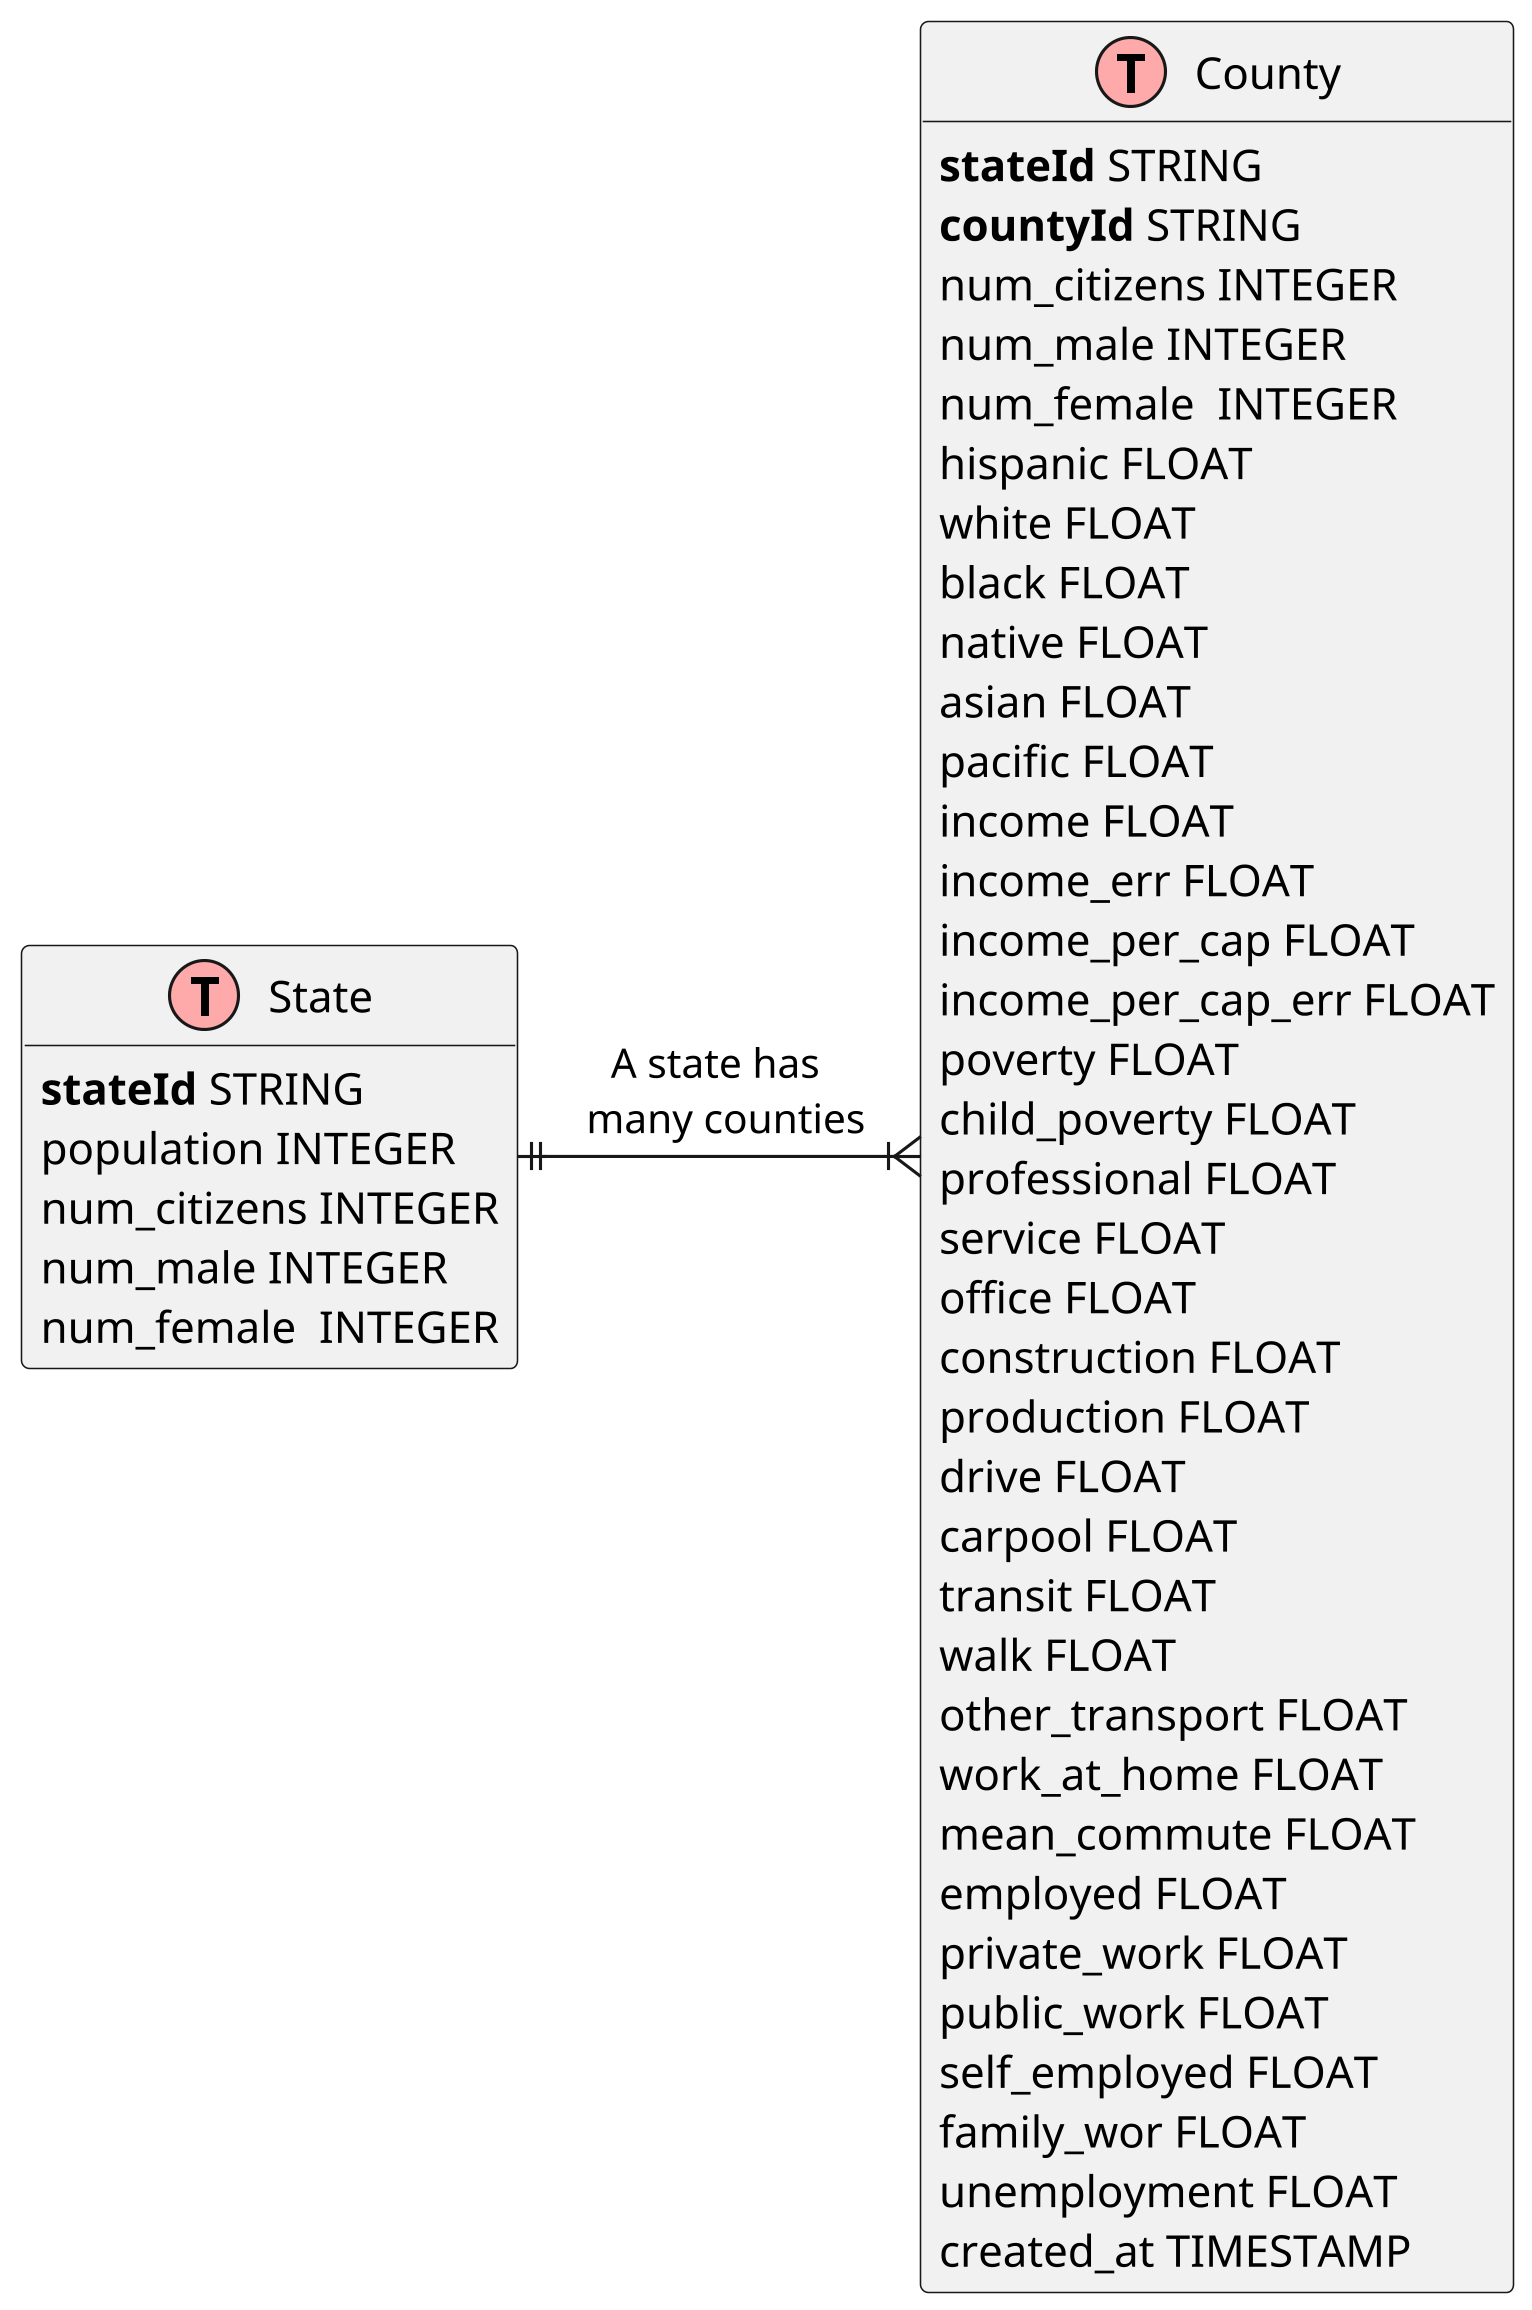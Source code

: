 @startuml
' uncomment the line below if you're using computer with a retina display
 skinparam dpi 300
!define Table(name,desc) class name as "desc" << (T,#FFAAAA) >>
' we use bold for primary key
' green color for unique
' and underscore for not_null
!define primary_key(x) <b>x</b>
!define unique(x) <color:green>x</color>
!define not_null(x) <u>x</u>
' other tags available:
' <i></i>
' <back:COLOR></color>, where color is a color name or html color code
' (#FFAACC)
' see: http://plantuml.com/classes.html#More
hide methods
hide stereotypes

' entities

Table(STATE, "State") {
primary_key(stateId) STRING
population INTEGER
num_citizens INTEGER
num_male INTEGER
num_female  INTEGER
}

Table(COUNTY, "County") {
primary_key(stateId) STRING
primary_key(countyId) STRING
num_citizens INTEGER
num_male INTEGER
num_female  INTEGER
hispanic FLOAT
white FLOAT
black FLOAT
native FLOAT
asian FLOAT
pacific FLOAT
income FLOAT
income_err FLOAT
income_per_cap FLOAT
income_per_cap_err FLOAT
poverty FLOAT
child_poverty FLOAT
professional FLOAT
service FLOAT
office FLOAT
construction FLOAT
production FLOAT
drive FLOAT
carpool FLOAT
transit FLOAT
walk FLOAT
other_transport FLOAT
work_at_home FLOAT
mean_commute FLOAT
employed FLOAT
private_work FLOAT
public_work FLOAT
self_employed FLOAT
family_wor FLOAT
unemployment FLOAT
created_at TIMESTAMP
}



' relationships
' one to many relationship
STATE ||-right-|{ COUNTY : "A state has \n many counties"
@enduml